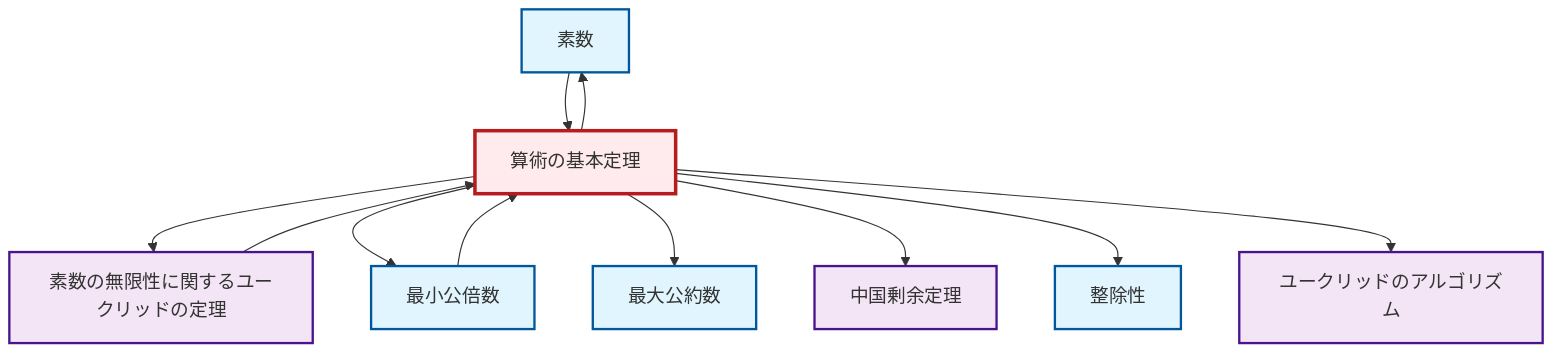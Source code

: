 graph TD
    classDef definition fill:#e1f5fe,stroke:#01579b,stroke-width:2px
    classDef theorem fill:#f3e5f5,stroke:#4a148c,stroke-width:2px
    classDef axiom fill:#fff3e0,stroke:#e65100,stroke-width:2px
    classDef example fill:#e8f5e9,stroke:#1b5e20,stroke-width:2px
    classDef current fill:#ffebee,stroke:#b71c1c,stroke-width:3px
    def-prime["素数"]:::definition
    def-divisibility["整除性"]:::definition
    thm-fundamental-arithmetic["算術の基本定理"]:::theorem
    thm-chinese-remainder["中国剰余定理"]:::theorem
    def-gcd["最大公約数"]:::definition
    def-lcm["最小公倍数"]:::definition
    thm-euclid-infinitude-primes["素数の無限性に関するユークリッドの定理"]:::theorem
    thm-euclidean-algorithm["ユークリッドのアルゴリズム"]:::theorem
    thm-fundamental-arithmetic --> thm-euclid-infinitude-primes
    def-lcm --> thm-fundamental-arithmetic
    def-prime --> thm-fundamental-arithmetic
    thm-euclid-infinitude-primes --> thm-fundamental-arithmetic
    thm-fundamental-arithmetic --> def-lcm
    thm-fundamental-arithmetic --> def-gcd
    thm-fundamental-arithmetic --> thm-chinese-remainder
    thm-fundamental-arithmetic --> def-divisibility
    thm-fundamental-arithmetic --> thm-euclidean-algorithm
    thm-fundamental-arithmetic --> def-prime
    class thm-fundamental-arithmetic current